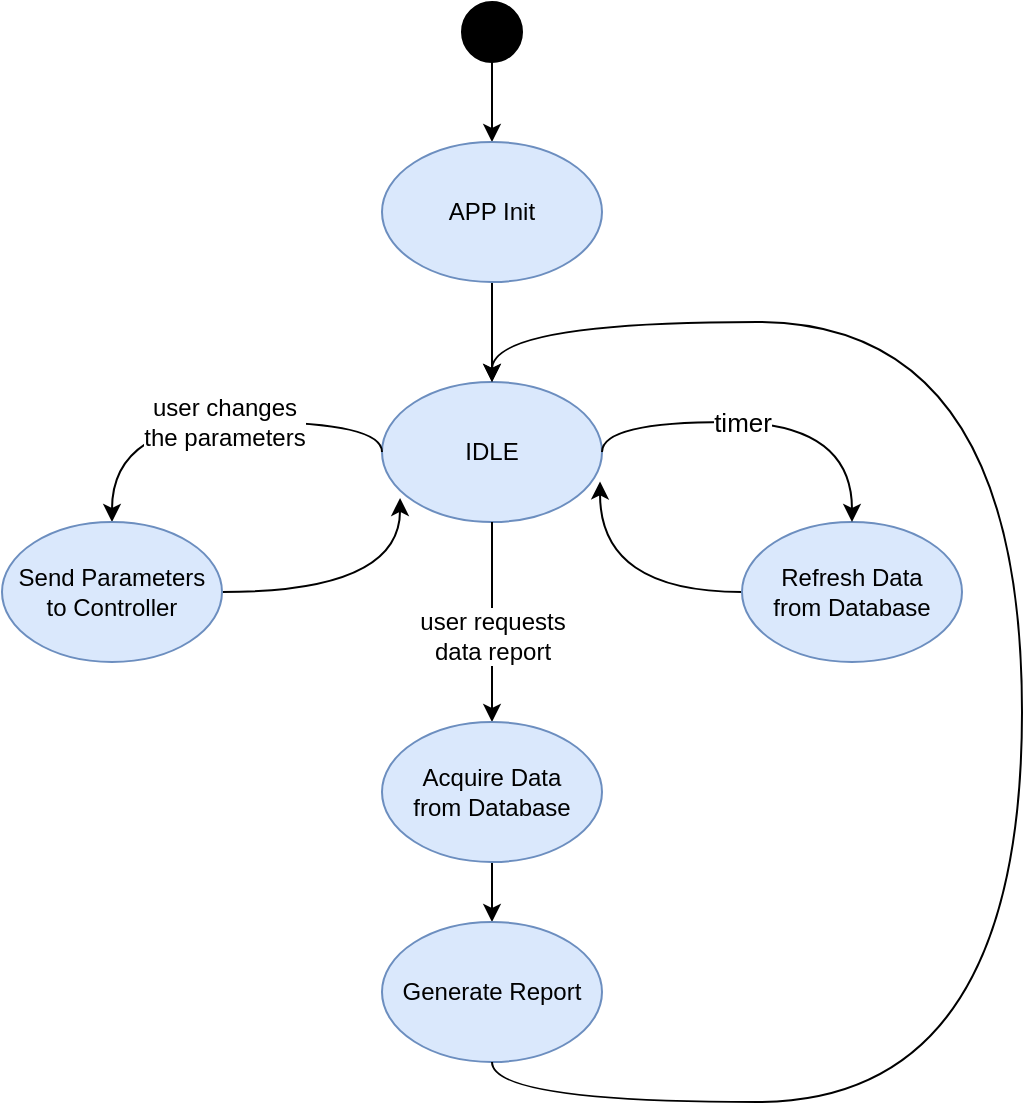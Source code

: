 <mxfile version="15.7.3" type="device"><diagram id="For85nOYA6A4vjHdF-xG" name="Página-1"><mxGraphModel dx="1787" dy="689" grid="1" gridSize="10" guides="1" tooltips="1" connect="1" arrows="1" fold="1" page="1" pageScale="1" pageWidth="827" pageHeight="1169" math="0" shadow="0"><root><mxCell id="0"/><mxCell id="1" parent="0"/><mxCell id="9-5R-UyvBZ7DMGPdT535-17" style="edgeStyle=orthogonalEdgeStyle;curved=1;rounded=0;orthogonalLoop=1;jettySize=auto;html=1;entryX=0.5;entryY=0;entryDx=0;entryDy=0;fontSize=12;" edge="1" parent="1" source="9-5R-UyvBZ7DMGPdT535-18" target="9-5R-UyvBZ7DMGPdT535-27"><mxGeometry relative="1" as="geometry"/></mxCell><mxCell id="9-5R-UyvBZ7DMGPdT535-18" value="" style="ellipse;whiteSpace=wrap;html=1;fillColor=#000000;" vertex="1" parent="1"><mxGeometry x="-480" y="100" width="30" height="30" as="geometry"/></mxCell><mxCell id="9-5R-UyvBZ7DMGPdT535-19" value="IDLE" style="ellipse;whiteSpace=wrap;html=1;fillColor=#dae8fc;strokeColor=#6c8ebf;" vertex="1" parent="1"><mxGeometry x="-520" y="290" width="110" height="70" as="geometry"/></mxCell><mxCell id="9-5R-UyvBZ7DMGPdT535-20" value="user changes&lt;br style=&quot;font-size: 12px;&quot;&gt;the parameters" style="edgeStyle=orthogonalEdgeStyle;curved=1;rounded=0;orthogonalLoop=1;jettySize=auto;html=1;entryX=0.5;entryY=0;entryDx=0;entryDy=0;exitX=0;exitY=0.5;exitDx=0;exitDy=0;fontSize=12;" edge="1" parent="1" source="9-5R-UyvBZ7DMGPdT535-19" target="9-5R-UyvBZ7DMGPdT535-22"><mxGeometry x="-0.055" relative="1" as="geometry"><Array as="points"><mxPoint x="-520" y="310"/><mxPoint x="-655" y="310"/></Array><mxPoint as="offset"/><mxPoint x="-550" y="320" as="sourcePoint"/><mxPoint x="-630" y="410" as="targetPoint"/></mxGeometry></mxCell><mxCell id="9-5R-UyvBZ7DMGPdT535-21" style="edgeStyle=orthogonalEdgeStyle;curved=1;rounded=0;orthogonalLoop=1;jettySize=auto;html=1;entryX=0.082;entryY=0.828;entryDx=0;entryDy=0;entryPerimeter=0;" edge="1" parent="1" source="9-5R-UyvBZ7DMGPdT535-22" target="9-5R-UyvBZ7DMGPdT535-19"><mxGeometry relative="1" as="geometry"><mxPoint x="-520" y="340" as="targetPoint"/><Array as="points"><mxPoint x="-511" y="395"/></Array></mxGeometry></mxCell><mxCell id="9-5R-UyvBZ7DMGPdT535-22" value="Send Parameters&lt;br&gt;to Controller" style="ellipse;whiteSpace=wrap;html=1;fillColor=#dae8fc;strokeColor=#6c8ebf;" vertex="1" parent="1"><mxGeometry x="-710" y="360" width="110" height="70" as="geometry"/></mxCell><mxCell id="9-5R-UyvBZ7DMGPdT535-23" style="edgeStyle=orthogonalEdgeStyle;curved=1;rounded=0;orthogonalLoop=1;jettySize=auto;html=1;exitX=0;exitY=0.5;exitDx=0;exitDy=0;fontSize=12;entryX=0.991;entryY=0.71;entryDx=0;entryDy=0;entryPerimeter=0;" edge="1" parent="1" source="9-5R-UyvBZ7DMGPdT535-24" target="9-5R-UyvBZ7DMGPdT535-19"><mxGeometry relative="1" as="geometry"><mxPoint x="-410" y="340" as="targetPoint"/><Array as="points"><mxPoint x="-411" y="395"/></Array></mxGeometry></mxCell><mxCell id="9-5R-UyvBZ7DMGPdT535-24" value="Refresh Data&lt;br&gt;from Database" style="ellipse;whiteSpace=wrap;html=1;fillColor=#dae8fc;strokeColor=#6c8ebf;" vertex="1" parent="1"><mxGeometry x="-340" y="360" width="110" height="70" as="geometry"/></mxCell><mxCell id="9-5R-UyvBZ7DMGPdT535-25" value="timer" style="edgeStyle=orthogonalEdgeStyle;curved=1;rounded=0;orthogonalLoop=1;jettySize=auto;html=1;entryX=0.5;entryY=0;entryDx=0;entryDy=0;exitX=1;exitY=0.5;exitDx=0;exitDy=0;fontSize=13;" edge="1" parent="1" source="9-5R-UyvBZ7DMGPdT535-19" target="9-5R-UyvBZ7DMGPdT535-24"><mxGeometry x="-0.106" relative="1" as="geometry"><Array as="points"><mxPoint x="-410" y="310"/><mxPoint x="-285" y="310"/></Array><mxPoint as="offset"/><mxPoint x="-365" y="445" as="sourcePoint"/><mxPoint x="-500" y="480" as="targetPoint"/></mxGeometry></mxCell><mxCell id="9-5R-UyvBZ7DMGPdT535-26" style="edgeStyle=orthogonalEdgeStyle;curved=1;rounded=0;orthogonalLoop=1;jettySize=auto;html=1;entryX=0.5;entryY=0;entryDx=0;entryDy=0;fontSize=12;" edge="1" parent="1" source="9-5R-UyvBZ7DMGPdT535-27" target="9-5R-UyvBZ7DMGPdT535-19"><mxGeometry relative="1" as="geometry"/></mxCell><mxCell id="9-5R-UyvBZ7DMGPdT535-27" value="APP Init" style="ellipse;whiteSpace=wrap;html=1;fillColor=#dae8fc;strokeColor=#6c8ebf;" vertex="1" parent="1"><mxGeometry x="-520" y="170" width="110" height="70" as="geometry"/></mxCell><mxCell id="9-5R-UyvBZ7DMGPdT535-28" value="user requests&lt;br style=&quot;font-size: 12px&quot;&gt;data report" style="rounded=0;orthogonalLoop=1;jettySize=auto;html=1;exitX=0.5;exitY=1;exitDx=0;exitDy=0;fontSize=12;entryX=0.5;entryY=0;entryDx=0;entryDy=0;" edge="1" parent="1" source="9-5R-UyvBZ7DMGPdT535-19" target="9-5R-UyvBZ7DMGPdT535-30"><mxGeometry x="0.111" relative="1" as="geometry"><mxPoint y="1" as="offset"/><mxPoint x="-419" y="494.97" as="sourcePoint"/><mxPoint x="-465" y="450" as="targetPoint"/></mxGeometry></mxCell><mxCell id="9-5R-UyvBZ7DMGPdT535-29" style="edgeStyle=none;rounded=0;orthogonalLoop=1;jettySize=auto;html=1;exitX=0.5;exitY=1;exitDx=0;exitDy=0;entryX=0.5;entryY=0;entryDx=0;entryDy=0;fontSize=12;" edge="1" parent="1" source="9-5R-UyvBZ7DMGPdT535-30" target="9-5R-UyvBZ7DMGPdT535-31"><mxGeometry relative="1" as="geometry"/></mxCell><mxCell id="9-5R-UyvBZ7DMGPdT535-30" value="Acquire Data&lt;br&gt;from Database" style="ellipse;whiteSpace=wrap;html=1;fillColor=#dae8fc;strokeColor=#6c8ebf;" vertex="1" parent="1"><mxGeometry x="-520" y="460" width="110" height="70" as="geometry"/></mxCell><mxCell id="9-5R-UyvBZ7DMGPdT535-31" value="Generate Report" style="ellipse;whiteSpace=wrap;html=1;fillColor=#dae8fc;strokeColor=#6c8ebf;" vertex="1" parent="1"><mxGeometry x="-520" y="560" width="110" height="70" as="geometry"/></mxCell><mxCell id="9-5R-UyvBZ7DMGPdT535-32" style="edgeStyle=orthogonalEdgeStyle;curved=1;rounded=0;orthogonalLoop=1;jettySize=auto;html=1;entryX=0.5;entryY=0;entryDx=0;entryDy=0;exitX=0.5;exitY=1;exitDx=0;exitDy=0;" edge="1" parent="1" source="9-5R-UyvBZ7DMGPdT535-31" target="9-5R-UyvBZ7DMGPdT535-19"><mxGeometry relative="1" as="geometry"><mxPoint x="-590" y="405" as="sourcePoint"/><mxPoint x="-500.98" y="357.96" as="targetPoint"/><Array as="points"><mxPoint x="-465" y="650"/><mxPoint x="-200" y="650"/><mxPoint x="-200" y="260"/><mxPoint x="-465" y="260"/></Array></mxGeometry></mxCell></root></mxGraphModel></diagram></mxfile>